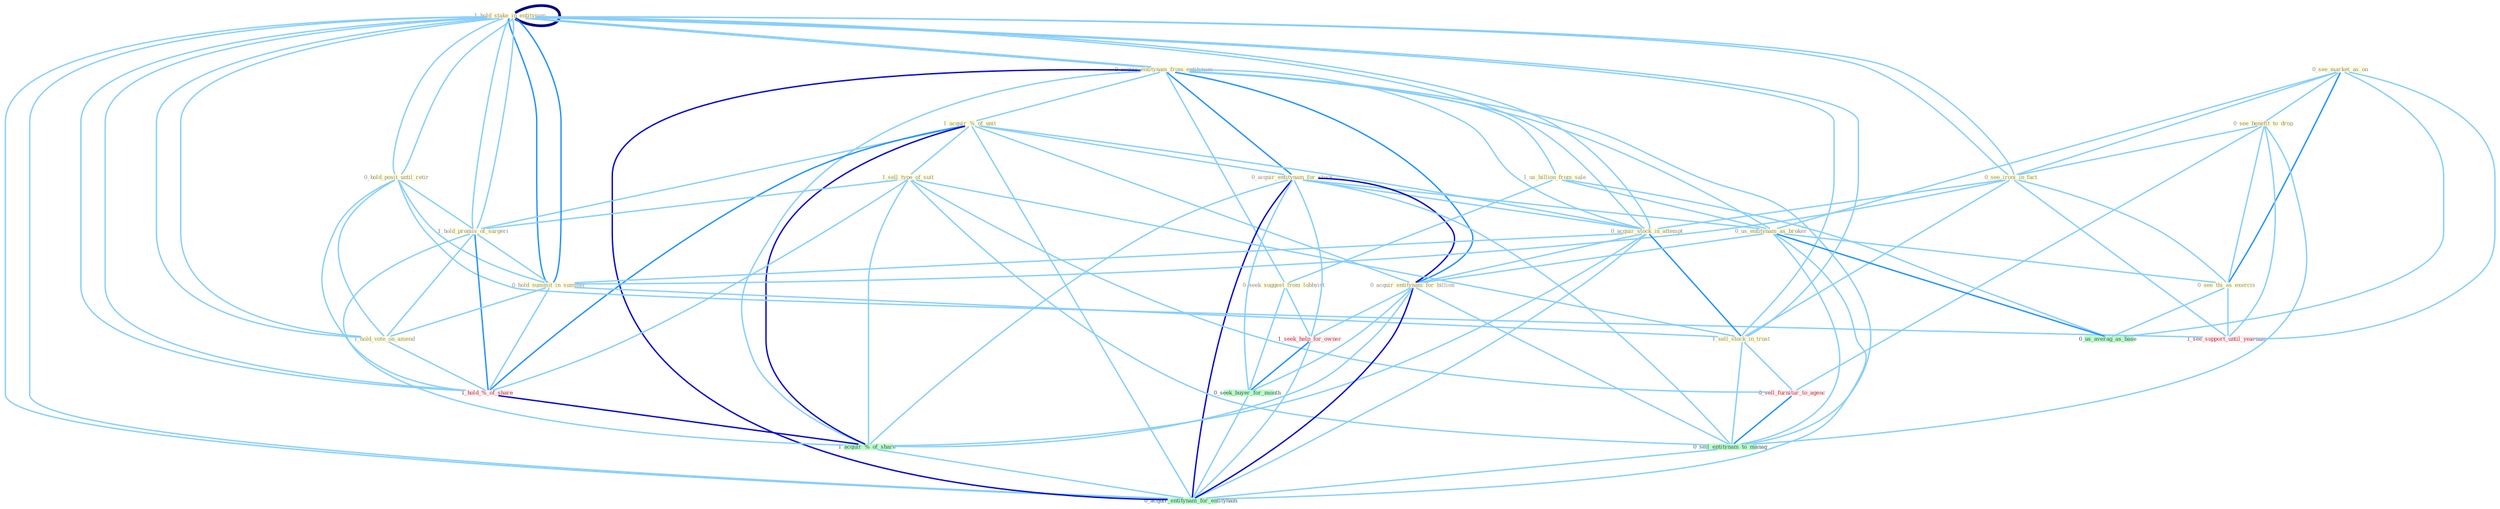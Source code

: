 Graph G{ 
    node
    [shape=polygon,style=filled,width=.5,height=.06,color="#BDFCC9",fixedsize=true,fontsize=4,
    fontcolor="#2f4f4f"];
    {node
    [color="#ffffe0", fontcolor="#8b7d6b"] "1_hold_stake_in_entitynam " "0_acquir_entitynam_from_entitynam " "1_acquir_%_of_unit " "0_see_market_as_on " "0_acquir_entitynam_for_stock " "1_sell_type_of_suit " "0_hold_posit_until_retir " "1_hold_promis_of_surgeri " "0_see_benefit_to_drop " "0_see_ironi_in_fact " "0_acquir_stock_in_attempt " "0_hold_summit_in_summer " "1_us_billion_from_sale " "1_hold_vote_on_amend " "0_seek_suggest_from_lobbyist " "0_us_entitynam_as_broker " "1_sell_stock_in_trust " "0_see_thi_as_exercis " "0_acquir_entitynam_for_billion "}
{node [color="#fff0f5", fontcolor="#b22222"] "1_hold_%_of_share " "1_hold_stake_in_entitynam " "1_seek_help_for_owner " "1_see_support_until_yearnum " "0_sell_furnitur_to_agenc "}
edge [color="#B0E2FF"];

	"1_hold_stake_in_entitynam " -- "0_acquir_entitynam_from_entitynam " [w="1", color="#87cefa" ];
	"1_hold_stake_in_entitynam " -- "0_hold_posit_until_retir " [w="1", color="#87cefa" ];
	"1_hold_stake_in_entitynam " -- "1_hold_promis_of_surgeri " [w="1", color="#87cefa" ];
	"1_hold_stake_in_entitynam " -- "0_see_ironi_in_fact " [w="1", color="#87cefa" ];
	"1_hold_stake_in_entitynam " -- "0_acquir_stock_in_attempt " [w="1", color="#87cefa" ];
	"1_hold_stake_in_entitynam " -- "0_hold_summit_in_summer " [w="2", color="#1e90ff" , len=0.8];
	"1_hold_stake_in_entitynam " -- "1_hold_vote_on_amend " [w="1", color="#87cefa" ];
	"1_hold_stake_in_entitynam " -- "1_sell_stock_in_trust " [w="1", color="#87cefa" ];
	"1_hold_stake_in_entitynam " -- "1_hold_%_of_share " [w="1", color="#87cefa" ];
	"1_hold_stake_in_entitynam " -- "1_hold_stake_in_entitynam " [w="4", style=bold, color="#000080", len=0.4];
	"1_hold_stake_in_entitynam " -- "0_acquir_entitynam_for_entitynam " [w="1", color="#87cefa" ];
	"0_acquir_entitynam_from_entitynam " -- "1_acquir_%_of_unit " [w="1", color="#87cefa" ];
	"0_acquir_entitynam_from_entitynam " -- "0_acquir_entitynam_for_stock " [w="2", color="#1e90ff" , len=0.8];
	"0_acquir_entitynam_from_entitynam " -- "0_acquir_stock_in_attempt " [w="1", color="#87cefa" ];
	"0_acquir_entitynam_from_entitynam " -- "1_us_billion_from_sale " [w="1", color="#87cefa" ];
	"0_acquir_entitynam_from_entitynam " -- "0_seek_suggest_from_lobbyist " [w="1", color="#87cefa" ];
	"0_acquir_entitynam_from_entitynam " -- "0_us_entitynam_as_broker " [w="1", color="#87cefa" ];
	"0_acquir_entitynam_from_entitynam " -- "0_acquir_entitynam_for_billion " [w="2", color="#1e90ff" , len=0.8];
	"0_acquir_entitynam_from_entitynam " -- "1_hold_stake_in_entitynam " [w="1", color="#87cefa" ];
	"0_acquir_entitynam_from_entitynam " -- "1_acquir_%_of_share " [w="1", color="#87cefa" ];
	"0_acquir_entitynam_from_entitynam " -- "0_sell_entitynam_to_manag " [w="1", color="#87cefa" ];
	"0_acquir_entitynam_from_entitynam " -- "0_acquir_entitynam_for_entitynam " [w="3", color="#0000cd" , len=0.6];
	"1_acquir_%_of_unit " -- "0_acquir_entitynam_for_stock " [w="1", color="#87cefa" ];
	"1_acquir_%_of_unit " -- "1_sell_type_of_suit " [w="1", color="#87cefa" ];
	"1_acquir_%_of_unit " -- "1_hold_promis_of_surgeri " [w="1", color="#87cefa" ];
	"1_acquir_%_of_unit " -- "0_acquir_stock_in_attempt " [w="1", color="#87cefa" ];
	"1_acquir_%_of_unit " -- "0_acquir_entitynam_for_billion " [w="1", color="#87cefa" ];
	"1_acquir_%_of_unit " -- "1_hold_%_of_share " [w="2", color="#1e90ff" , len=0.8];
	"1_acquir_%_of_unit " -- "1_acquir_%_of_share " [w="3", color="#0000cd" , len=0.6];
	"1_acquir_%_of_unit " -- "0_acquir_entitynam_for_entitynam " [w="1", color="#87cefa" ];
	"0_see_market_as_on " -- "0_see_benefit_to_drop " [w="1", color="#87cefa" ];
	"0_see_market_as_on " -- "0_see_ironi_in_fact " [w="1", color="#87cefa" ];
	"0_see_market_as_on " -- "0_us_entitynam_as_broker " [w="1", color="#87cefa" ];
	"0_see_market_as_on " -- "0_see_thi_as_exercis " [w="2", color="#1e90ff" , len=0.8];
	"0_see_market_as_on " -- "1_see_support_until_yearnum " [w="1", color="#87cefa" ];
	"0_see_market_as_on " -- "0_us_averag_as_base " [w="1", color="#87cefa" ];
	"0_acquir_entitynam_for_stock " -- "0_acquir_stock_in_attempt " [w="1", color="#87cefa" ];
	"0_acquir_entitynam_for_stock " -- "0_us_entitynam_as_broker " [w="1", color="#87cefa" ];
	"0_acquir_entitynam_for_stock " -- "0_acquir_entitynam_for_billion " [w="3", color="#0000cd" , len=0.6];
	"0_acquir_entitynam_for_stock " -- "1_seek_help_for_owner " [w="1", color="#87cefa" ];
	"0_acquir_entitynam_for_stock " -- "0_seek_buyer_for_month " [w="1", color="#87cefa" ];
	"0_acquir_entitynam_for_stock " -- "1_acquir_%_of_share " [w="1", color="#87cefa" ];
	"0_acquir_entitynam_for_stock " -- "0_sell_entitynam_to_manag " [w="1", color="#87cefa" ];
	"0_acquir_entitynam_for_stock " -- "0_acquir_entitynam_for_entitynam " [w="3", color="#0000cd" , len=0.6];
	"1_sell_type_of_suit " -- "1_hold_promis_of_surgeri " [w="1", color="#87cefa" ];
	"1_sell_type_of_suit " -- "1_sell_stock_in_trust " [w="1", color="#87cefa" ];
	"1_sell_type_of_suit " -- "1_hold_%_of_share " [w="1", color="#87cefa" ];
	"1_sell_type_of_suit " -- "1_acquir_%_of_share " [w="1", color="#87cefa" ];
	"1_sell_type_of_suit " -- "0_sell_furnitur_to_agenc " [w="1", color="#87cefa" ];
	"1_sell_type_of_suit " -- "0_sell_entitynam_to_manag " [w="1", color="#87cefa" ];
	"0_hold_posit_until_retir " -- "1_hold_promis_of_surgeri " [w="1", color="#87cefa" ];
	"0_hold_posit_until_retir " -- "0_hold_summit_in_summer " [w="1", color="#87cefa" ];
	"0_hold_posit_until_retir " -- "1_hold_vote_on_amend " [w="1", color="#87cefa" ];
	"0_hold_posit_until_retir " -- "1_hold_%_of_share " [w="1", color="#87cefa" ];
	"0_hold_posit_until_retir " -- "1_hold_stake_in_entitynam " [w="1", color="#87cefa" ];
	"0_hold_posit_until_retir " -- "1_see_support_until_yearnum " [w="1", color="#87cefa" ];
	"1_hold_promis_of_surgeri " -- "0_hold_summit_in_summer " [w="1", color="#87cefa" ];
	"1_hold_promis_of_surgeri " -- "1_hold_vote_on_amend " [w="1", color="#87cefa" ];
	"1_hold_promis_of_surgeri " -- "1_hold_%_of_share " [w="2", color="#1e90ff" , len=0.8];
	"1_hold_promis_of_surgeri " -- "1_hold_stake_in_entitynam " [w="1", color="#87cefa" ];
	"1_hold_promis_of_surgeri " -- "1_acquir_%_of_share " [w="1", color="#87cefa" ];
	"0_see_benefit_to_drop " -- "0_see_ironi_in_fact " [w="1", color="#87cefa" ];
	"0_see_benefit_to_drop " -- "0_see_thi_as_exercis " [w="1", color="#87cefa" ];
	"0_see_benefit_to_drop " -- "1_see_support_until_yearnum " [w="1", color="#87cefa" ];
	"0_see_benefit_to_drop " -- "0_sell_furnitur_to_agenc " [w="1", color="#87cefa" ];
	"0_see_benefit_to_drop " -- "0_sell_entitynam_to_manag " [w="1", color="#87cefa" ];
	"0_see_ironi_in_fact " -- "0_acquir_stock_in_attempt " [w="1", color="#87cefa" ];
	"0_see_ironi_in_fact " -- "0_hold_summit_in_summer " [w="1", color="#87cefa" ];
	"0_see_ironi_in_fact " -- "1_sell_stock_in_trust " [w="1", color="#87cefa" ];
	"0_see_ironi_in_fact " -- "0_see_thi_as_exercis " [w="1", color="#87cefa" ];
	"0_see_ironi_in_fact " -- "1_hold_stake_in_entitynam " [w="1", color="#87cefa" ];
	"0_see_ironi_in_fact " -- "1_see_support_until_yearnum " [w="1", color="#87cefa" ];
	"0_acquir_stock_in_attempt " -- "0_hold_summit_in_summer " [w="1", color="#87cefa" ];
	"0_acquir_stock_in_attempt " -- "1_sell_stock_in_trust " [w="2", color="#1e90ff" , len=0.8];
	"0_acquir_stock_in_attempt " -- "0_acquir_entitynam_for_billion " [w="1", color="#87cefa" ];
	"0_acquir_stock_in_attempt " -- "1_hold_stake_in_entitynam " [w="1", color="#87cefa" ];
	"0_acquir_stock_in_attempt " -- "1_acquir_%_of_share " [w="1", color="#87cefa" ];
	"0_acquir_stock_in_attempt " -- "0_acquir_entitynam_for_entitynam " [w="1", color="#87cefa" ];
	"0_hold_summit_in_summer " -- "1_hold_vote_on_amend " [w="1", color="#87cefa" ];
	"0_hold_summit_in_summer " -- "1_sell_stock_in_trust " [w="1", color="#87cefa" ];
	"0_hold_summit_in_summer " -- "1_hold_%_of_share " [w="1", color="#87cefa" ];
	"0_hold_summit_in_summer " -- "1_hold_stake_in_entitynam " [w="2", color="#1e90ff" , len=0.8];
	"1_us_billion_from_sale " -- "0_seek_suggest_from_lobbyist " [w="1", color="#87cefa" ];
	"1_us_billion_from_sale " -- "0_us_entitynam_as_broker " [w="1", color="#87cefa" ];
	"1_us_billion_from_sale " -- "0_us_averag_as_base " [w="1", color="#87cefa" ];
	"1_hold_vote_on_amend " -- "1_hold_%_of_share " [w="1", color="#87cefa" ];
	"1_hold_vote_on_amend " -- "1_hold_stake_in_entitynam " [w="1", color="#87cefa" ];
	"0_seek_suggest_from_lobbyist " -- "1_seek_help_for_owner " [w="1", color="#87cefa" ];
	"0_seek_suggest_from_lobbyist " -- "0_seek_buyer_for_month " [w="1", color="#87cefa" ];
	"0_us_entitynam_as_broker " -- "0_see_thi_as_exercis " [w="1", color="#87cefa" ];
	"0_us_entitynam_as_broker " -- "0_acquir_entitynam_for_billion " [w="1", color="#87cefa" ];
	"0_us_entitynam_as_broker " -- "0_us_averag_as_base " [w="2", color="#1e90ff" , len=0.8];
	"0_us_entitynam_as_broker " -- "0_sell_entitynam_to_manag " [w="1", color="#87cefa" ];
	"0_us_entitynam_as_broker " -- "0_acquir_entitynam_for_entitynam " [w="1", color="#87cefa" ];
	"1_sell_stock_in_trust " -- "1_hold_stake_in_entitynam " [w="1", color="#87cefa" ];
	"1_sell_stock_in_trust " -- "0_sell_furnitur_to_agenc " [w="1", color="#87cefa" ];
	"1_sell_stock_in_trust " -- "0_sell_entitynam_to_manag " [w="1", color="#87cefa" ];
	"0_see_thi_as_exercis " -- "1_see_support_until_yearnum " [w="1", color="#87cefa" ];
	"0_see_thi_as_exercis " -- "0_us_averag_as_base " [w="1", color="#87cefa" ];
	"0_acquir_entitynam_for_billion " -- "1_seek_help_for_owner " [w="1", color="#87cefa" ];
	"0_acquir_entitynam_for_billion " -- "0_seek_buyer_for_month " [w="1", color="#87cefa" ];
	"0_acquir_entitynam_for_billion " -- "1_acquir_%_of_share " [w="1", color="#87cefa" ];
	"0_acquir_entitynam_for_billion " -- "0_sell_entitynam_to_manag " [w="1", color="#87cefa" ];
	"0_acquir_entitynam_for_billion " -- "0_acquir_entitynam_for_entitynam " [w="3", color="#0000cd" , len=0.6];
	"1_hold_%_of_share " -- "1_hold_stake_in_entitynam " [w="1", color="#87cefa" ];
	"1_hold_%_of_share " -- "1_acquir_%_of_share " [w="3", color="#0000cd" , len=0.6];
	"1_hold_stake_in_entitynam " -- "0_acquir_entitynam_for_entitynam " [w="1", color="#87cefa" ];
	"1_seek_help_for_owner " -- "0_seek_buyer_for_month " [w="2", color="#1e90ff" , len=0.8];
	"1_seek_help_for_owner " -- "0_acquir_entitynam_for_entitynam " [w="1", color="#87cefa" ];
	"0_seek_buyer_for_month " -- "0_acquir_entitynam_for_entitynam " [w="1", color="#87cefa" ];
	"1_acquir_%_of_share " -- "0_acquir_entitynam_for_entitynam " [w="1", color="#87cefa" ];
	"0_sell_furnitur_to_agenc " -- "0_sell_entitynam_to_manag " [w="2", color="#1e90ff" , len=0.8];
	"0_sell_entitynam_to_manag " -- "0_acquir_entitynam_for_entitynam " [w="1", color="#87cefa" ];
}